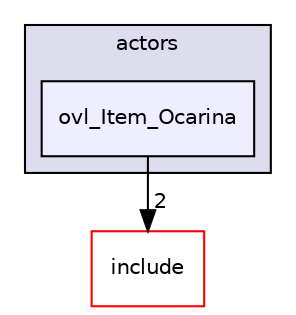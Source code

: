 digraph "src/overlays/actors/ovl_Item_Ocarina" {
  compound=true
  node [ fontsize="10", fontname="Helvetica"];
  edge [ labelfontsize="10", labelfontname="Helvetica"];
  subgraph clusterdir_e93473484be31ce7bcb356bd643a22f8 {
    graph [ bgcolor="#ddddee", pencolor="black", label="actors" fontname="Helvetica", fontsize="10", URL="dir_e93473484be31ce7bcb356bd643a22f8.html"]
  dir_f104d932d8ffc9e807e2b31afaa9b770 [shape=box, label="ovl_Item_Ocarina", style="filled", fillcolor="#eeeeff", pencolor="black", URL="dir_f104d932d8ffc9e807e2b31afaa9b770.html"];
  }
  dir_d44c64559bbebec7f509842c48db8b23 [shape=box label="include" fillcolor="white" style="filled" color="red" URL="dir_d44c64559bbebec7f509842c48db8b23.html"];
  dir_f104d932d8ffc9e807e2b31afaa9b770->dir_d44c64559bbebec7f509842c48db8b23 [headlabel="2", labeldistance=1.5 headhref="dir_000398_000000.html"];
}

